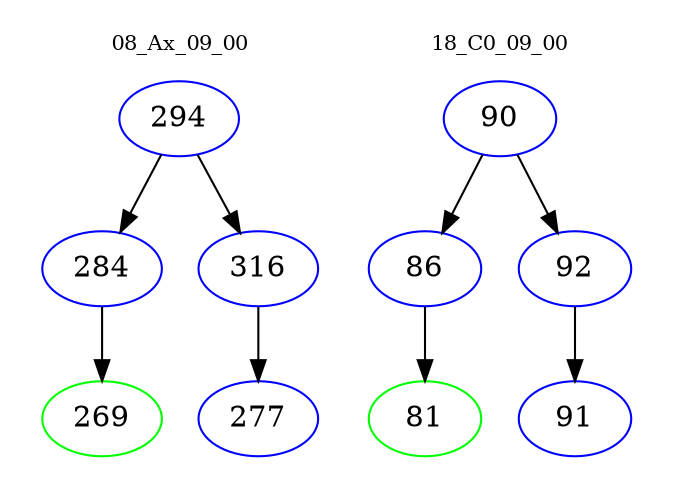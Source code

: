 digraph{
subgraph cluster_0 {
color = white
label = "08_Ax_09_00";
fontsize=10;
T0_294 [label="294", color="blue"]
T0_294 -> T0_284 [color="black"]
T0_284 [label="284", color="blue"]
T0_284 -> T0_269 [color="black"]
T0_269 [label="269", color="green"]
T0_294 -> T0_316 [color="black"]
T0_316 [label="316", color="blue"]
T0_316 -> T0_277 [color="black"]
T0_277 [label="277", color="blue"]
}
subgraph cluster_1 {
color = white
label = "18_C0_09_00";
fontsize=10;
T1_90 [label="90", color="blue"]
T1_90 -> T1_86 [color="black"]
T1_86 [label="86", color="blue"]
T1_86 -> T1_81 [color="black"]
T1_81 [label="81", color="green"]
T1_90 -> T1_92 [color="black"]
T1_92 [label="92", color="blue"]
T1_92 -> T1_91 [color="black"]
T1_91 [label="91", color="blue"]
}
}
